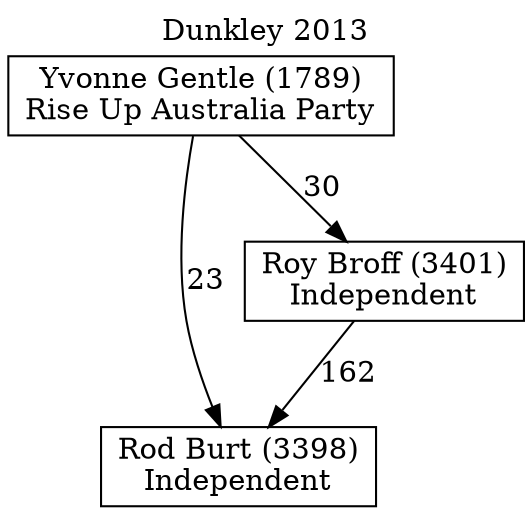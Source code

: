 // House preference flow
digraph "Rod Burt (3398)_Dunkley_2013" {
	graph [label="Dunkley 2013" labelloc=t mclimit=10]
	node [shape=box]
	"Rod Burt (3398)" [label="Rod Burt (3398)
Independent"]
	"Roy Broff (3401)" [label="Roy Broff (3401)
Independent"]
	"Yvonne Gentle (1789)" [label="Yvonne Gentle (1789)
Rise Up Australia Party"]
	"Roy Broff (3401)" -> "Rod Burt (3398)" [label=162]
	"Yvonne Gentle (1789)" -> "Roy Broff (3401)" [label=30]
	"Yvonne Gentle (1789)" -> "Rod Burt (3398)" [label=23]
}
